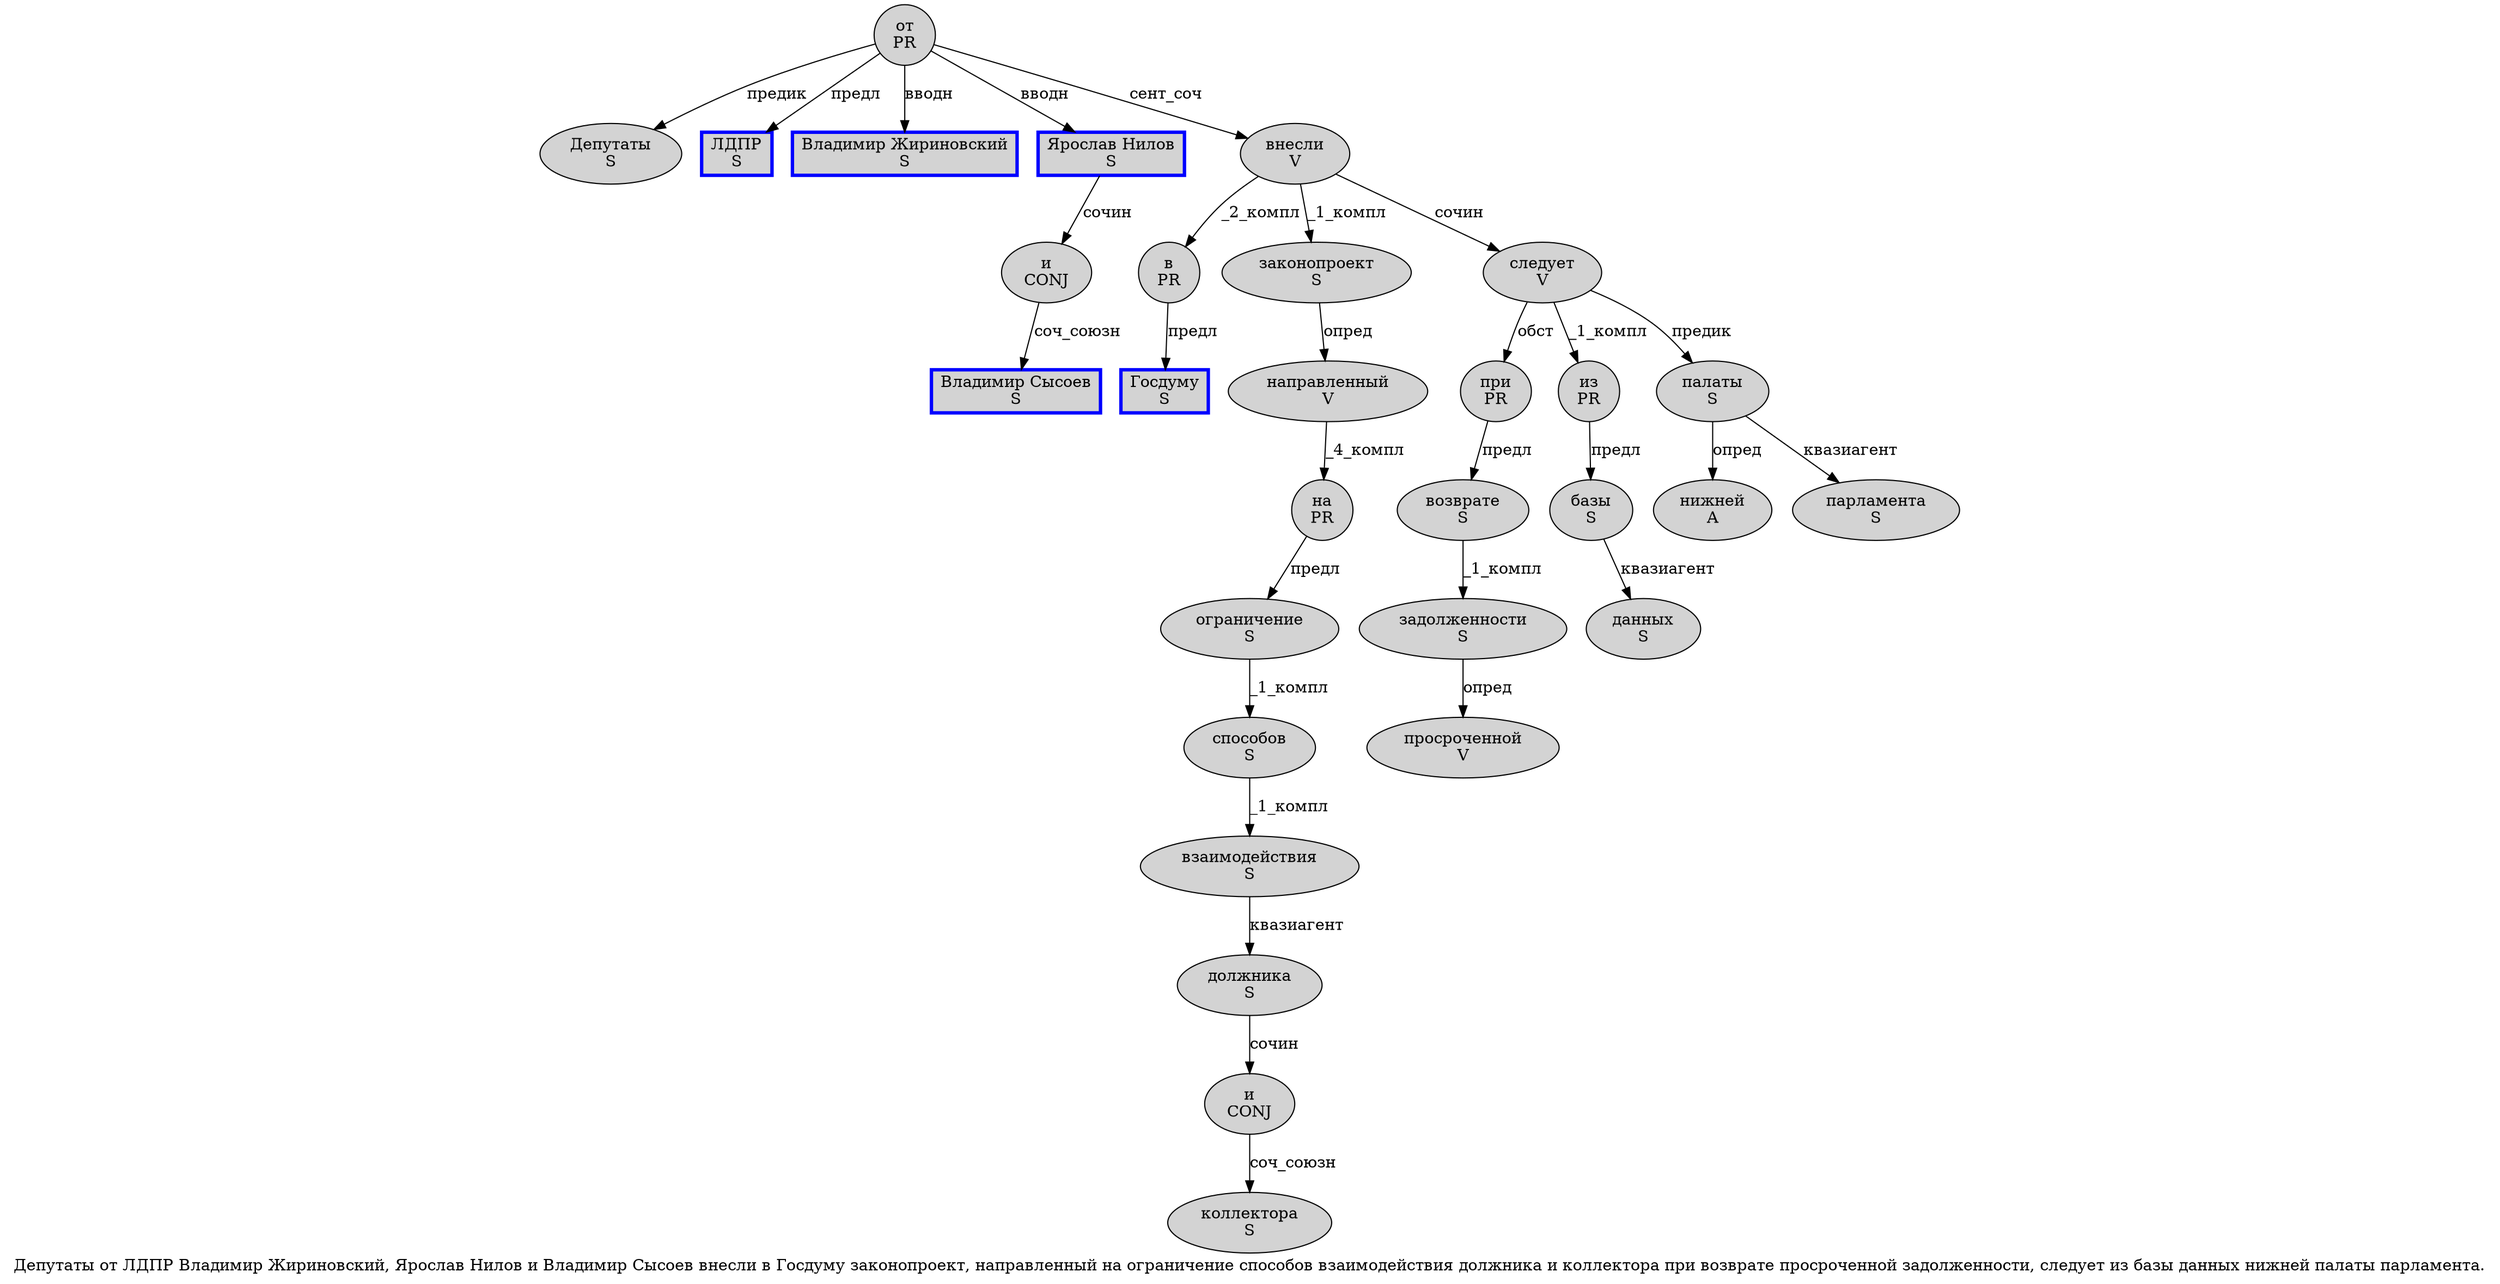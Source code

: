 digraph SENTENCE_122 {
	graph [label="Депутаты от ЛДПР Владимир Жириновский, Ярослав Нилов и Владимир Сысоев внесли в Госдуму законопроект, направленный на ограничение способов взаимодействия должника и коллектора при возврате просроченной задолженности, следует из базы данных нижней палаты парламента."]
	node [style=filled]
		0 [label="Депутаты
S" color="" fillcolor=lightgray penwidth=1 shape=ellipse]
		1 [label="от
PR" color="" fillcolor=lightgray penwidth=1 shape=ellipse]
		2 [label="ЛДПР
S" color=blue fillcolor=lightgray penwidth=3 shape=box]
		3 [label="Владимир Жириновский
S" color=blue fillcolor=lightgray penwidth=3 shape=box]
		5 [label="Ярослав Нилов
S" color=blue fillcolor=lightgray penwidth=3 shape=box]
		6 [label="и
CONJ" color="" fillcolor=lightgray penwidth=1 shape=ellipse]
		7 [label="Владимир Сысоев
S" color=blue fillcolor=lightgray penwidth=3 shape=box]
		8 [label="внесли
V" color="" fillcolor=lightgray penwidth=1 shape=ellipse]
		9 [label="в
PR" color="" fillcolor=lightgray penwidth=1 shape=ellipse]
		10 [label="Госдуму
S" color=blue fillcolor=lightgray penwidth=3 shape=box]
		11 [label="законопроект
S" color="" fillcolor=lightgray penwidth=1 shape=ellipse]
		13 [label="направленный
V" color="" fillcolor=lightgray penwidth=1 shape=ellipse]
		14 [label="на
PR" color="" fillcolor=lightgray penwidth=1 shape=ellipse]
		15 [label="ограничение
S" color="" fillcolor=lightgray penwidth=1 shape=ellipse]
		16 [label="способов
S" color="" fillcolor=lightgray penwidth=1 shape=ellipse]
		17 [label="взаимодействия
S" color="" fillcolor=lightgray penwidth=1 shape=ellipse]
		18 [label="должника
S" color="" fillcolor=lightgray penwidth=1 shape=ellipse]
		19 [label="и
CONJ" color="" fillcolor=lightgray penwidth=1 shape=ellipse]
		20 [label="коллектора
S" color="" fillcolor=lightgray penwidth=1 shape=ellipse]
		21 [label="при
PR" color="" fillcolor=lightgray penwidth=1 shape=ellipse]
		22 [label="возврате
S" color="" fillcolor=lightgray penwidth=1 shape=ellipse]
		23 [label="просроченной
V" color="" fillcolor=lightgray penwidth=1 shape=ellipse]
		24 [label="задолженности
S" color="" fillcolor=lightgray penwidth=1 shape=ellipse]
		26 [label="следует
V" color="" fillcolor=lightgray penwidth=1 shape=ellipse]
		27 [label="из
PR" color="" fillcolor=lightgray penwidth=1 shape=ellipse]
		28 [label="базы
S" color="" fillcolor=lightgray penwidth=1 shape=ellipse]
		29 [label="данных
S" color="" fillcolor=lightgray penwidth=1 shape=ellipse]
		30 [label="нижней
A" color="" fillcolor=lightgray penwidth=1 shape=ellipse]
		31 [label="палаты
S" color="" fillcolor=lightgray penwidth=1 shape=ellipse]
		32 [label="парламента
S" color="" fillcolor=lightgray penwidth=1 shape=ellipse]
			21 -> 22 [label="предл"]
			28 -> 29 [label="квазиагент"]
			9 -> 10 [label="предл"]
			15 -> 16 [label="_1_компл"]
			6 -> 7 [label="соч_союзн"]
			8 -> 9 [label="_2_компл"]
			8 -> 11 [label="_1_компл"]
			8 -> 26 [label="сочин"]
			5 -> 6 [label="сочин"]
			16 -> 17 [label="_1_компл"]
			26 -> 21 [label="обст"]
			26 -> 27 [label="_1_компл"]
			26 -> 31 [label="предик"]
			13 -> 14 [label="_4_компл"]
			17 -> 18 [label="квазиагент"]
			22 -> 24 [label="_1_компл"]
			1 -> 0 [label="предик"]
			1 -> 2 [label="предл"]
			1 -> 3 [label="вводн"]
			1 -> 5 [label="вводн"]
			1 -> 8 [label="сент_соч"]
			24 -> 23 [label="опред"]
			14 -> 15 [label="предл"]
			19 -> 20 [label="соч_союзн"]
			31 -> 30 [label="опред"]
			31 -> 32 [label="квазиагент"]
			11 -> 13 [label="опред"]
			27 -> 28 [label="предл"]
			18 -> 19 [label="сочин"]
}